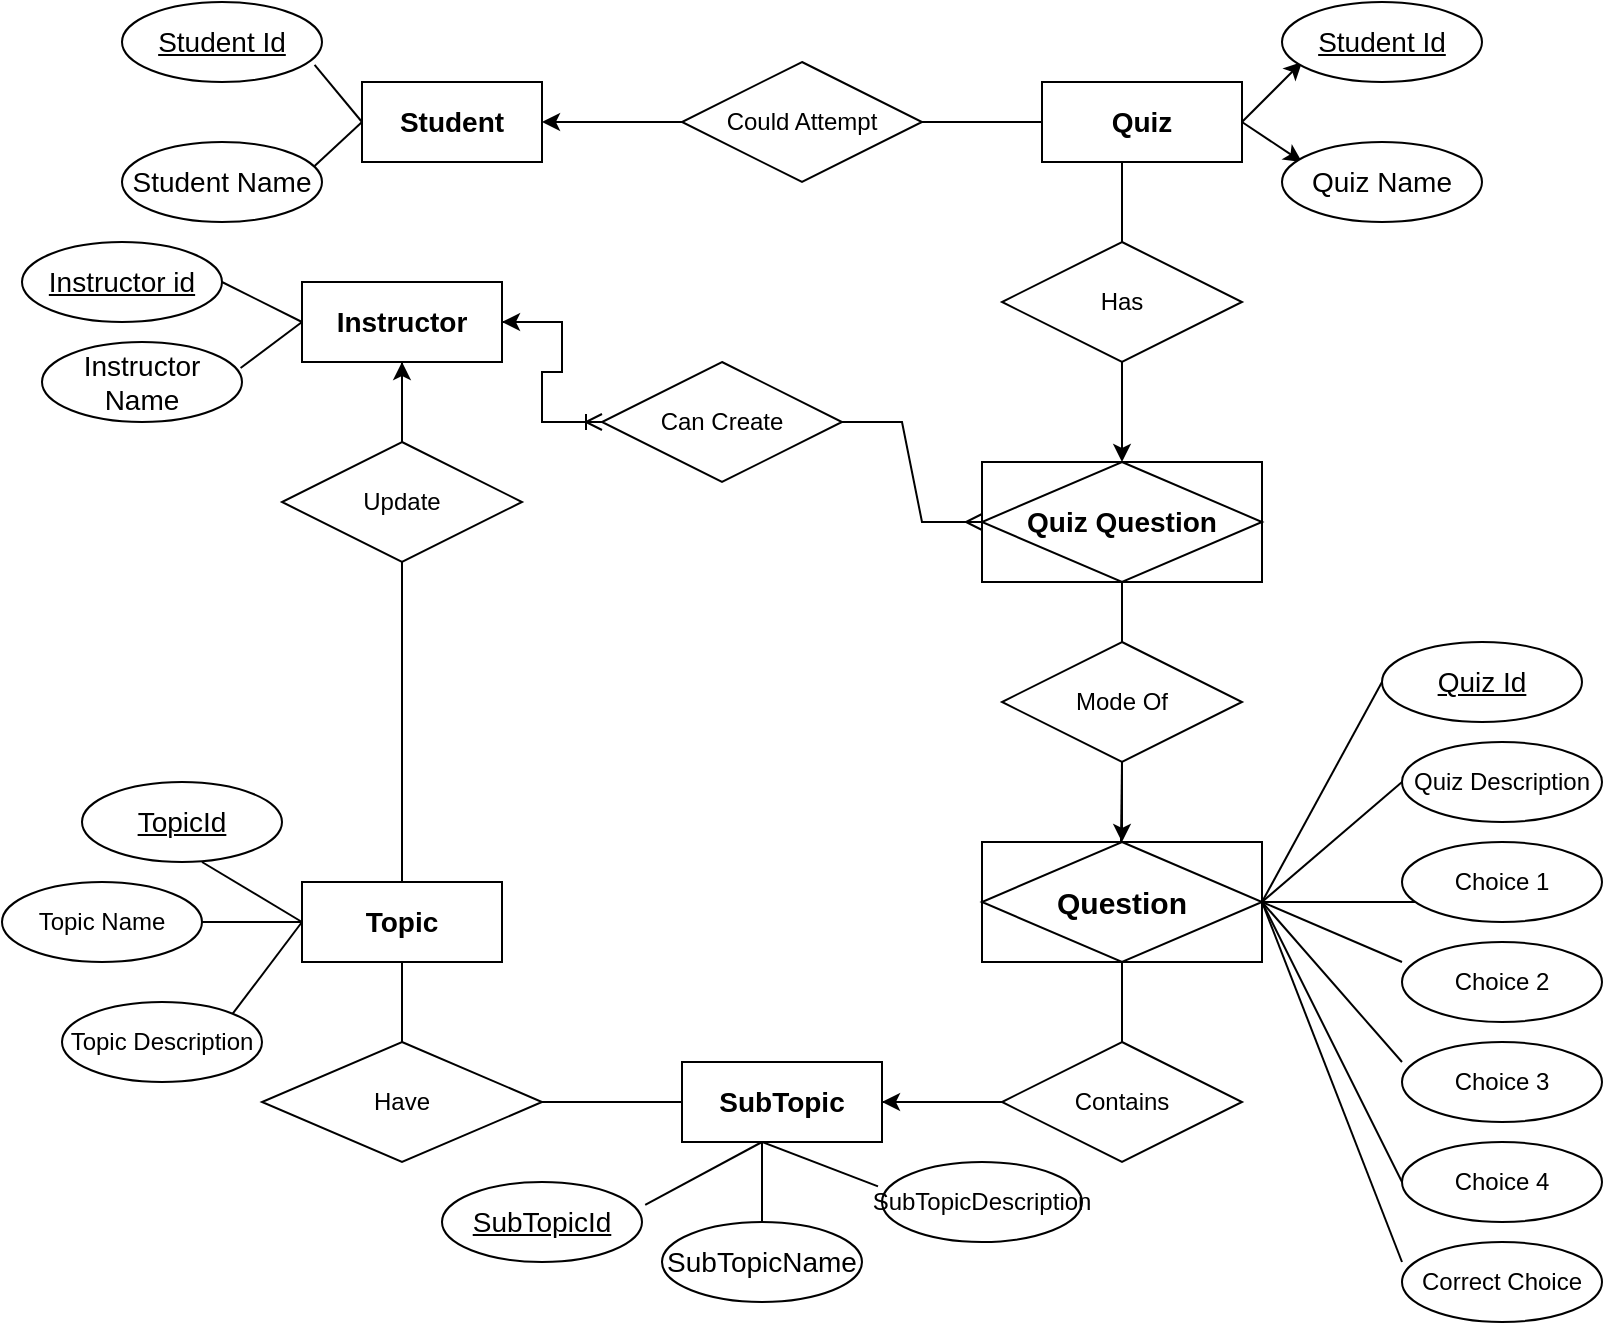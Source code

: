 <mxfile version="24.6.4" type="github" pages="2">
  <diagram name="Page-1" id="KJV1jmnw9cLaM2yUCGLx">
    <mxGraphModel dx="1458" dy="341" grid="1" gridSize="10" guides="1" tooltips="1" connect="1" arrows="1" fold="1" page="1" pageScale="1" pageWidth="850" pageHeight="1100" math="0" shadow="0">
      <root>
        <mxCell id="0" />
        <mxCell id="1" parent="0" />
        <mxCell id="1ZUm-_N8zlNTvrIU5MNC-6" value="Could Attempt" style="shape=rhombus;perimeter=rhombusPerimeter;whiteSpace=wrap;html=1;align=center;" parent="1" vertex="1">
          <mxGeometry x="260" y="80" width="120" height="60" as="geometry" />
        </mxCell>
        <mxCell id="1ZUm-_N8zlNTvrIU5MNC-10" value="" style="endArrow=classic;html=1;rounded=0;" parent="1" edge="1">
          <mxGeometry width="50" height="50" relative="1" as="geometry">
            <mxPoint x="260" y="110" as="sourcePoint" />
            <mxPoint x="190" y="110" as="targetPoint" />
          </mxGeometry>
        </mxCell>
        <mxCell id="1ZUm-_N8zlNTvrIU5MNC-11" value="&lt;b&gt;&lt;font style=&quot;font-size: 14px;&quot;&gt;Student&lt;/font&gt;&lt;/b&gt;" style="whiteSpace=wrap;html=1;align=center;" parent="1" vertex="1">
          <mxGeometry x="100" y="90" width="90" height="40" as="geometry" />
        </mxCell>
        <mxCell id="1ZUm-_N8zlNTvrIU5MNC-12" value="&lt;b&gt;&lt;font style=&quot;font-size: 14px;&quot;&gt;Quiz&lt;/font&gt;&lt;/b&gt;" style="whiteSpace=wrap;html=1;align=center;" parent="1" vertex="1">
          <mxGeometry x="440" y="90" width="100" height="40" as="geometry" />
        </mxCell>
        <mxCell id="1ZUm-_N8zlNTvrIU5MNC-16" value="" style="endArrow=classic;html=1;rounded=0;" parent="1" edge="1">
          <mxGeometry width="50" height="50" relative="1" as="geometry">
            <mxPoint x="540" y="110" as="sourcePoint" />
            <mxPoint x="570" y="80" as="targetPoint" />
          </mxGeometry>
        </mxCell>
        <mxCell id="1ZUm-_N8zlNTvrIU5MNC-17" value="" style="endArrow=classic;html=1;rounded=0;" parent="1" edge="1">
          <mxGeometry width="50" height="50" relative="1" as="geometry">
            <mxPoint x="540" y="110" as="sourcePoint" />
            <mxPoint x="570" y="130" as="targetPoint" />
          </mxGeometry>
        </mxCell>
        <mxCell id="1ZUm-_N8zlNTvrIU5MNC-18" value="&lt;font style=&quot;font-size: 14px;&quot;&gt;Student Id&lt;/font&gt;" style="ellipse;whiteSpace=wrap;html=1;align=center;fontStyle=4;" parent="1" vertex="1">
          <mxGeometry x="560" y="50" width="100" height="40" as="geometry" />
        </mxCell>
        <mxCell id="1ZUm-_N8zlNTvrIU5MNC-19" value="&lt;font style=&quot;font-size: 14px;&quot;&gt;Quiz Name&lt;/font&gt;" style="ellipse;whiteSpace=wrap;html=1;align=center;" parent="1" vertex="1">
          <mxGeometry x="560" y="120" width="100" height="40" as="geometry" />
        </mxCell>
        <mxCell id="1ZUm-_N8zlNTvrIU5MNC-41" value="&lt;font style=&quot;font-size: 14px;&quot;&gt;Student Name&lt;/font&gt;" style="ellipse;whiteSpace=wrap;html=1;align=center;" parent="1" vertex="1">
          <mxGeometry x="-20" y="120" width="100" height="40" as="geometry" />
        </mxCell>
        <mxCell id="1ZUm-_N8zlNTvrIU5MNC-43" value="" style="endArrow=none;html=1;rounded=0;" parent="1" edge="1">
          <mxGeometry relative="1" as="geometry">
            <mxPoint x="480" y="130" as="sourcePoint" />
            <mxPoint x="480" y="170" as="targetPoint" />
          </mxGeometry>
        </mxCell>
        <mxCell id="1ZUm-_N8zlNTvrIU5MNC-54" value="" style="edgeStyle=orthogonalEdgeStyle;rounded=0;orthogonalLoop=1;jettySize=auto;html=1;" parent="1" source="1ZUm-_N8zlNTvrIU5MNC-47" target="1ZUm-_N8zlNTvrIU5MNC-50" edge="1">
          <mxGeometry relative="1" as="geometry" />
        </mxCell>
        <mxCell id="1ZUm-_N8zlNTvrIU5MNC-47" value="Has" style="shape=rhombus;perimeter=rhombusPerimeter;whiteSpace=wrap;html=1;align=center;" parent="1" vertex="1">
          <mxGeometry x="420" y="170" width="120" height="60" as="geometry" />
        </mxCell>
        <mxCell id="1ZUm-_N8zlNTvrIU5MNC-49" value="" style="endArrow=none;html=1;rounded=0;" parent="1" edge="1">
          <mxGeometry relative="1" as="geometry">
            <mxPoint x="480" y="230" as="sourcePoint" />
            <mxPoint x="480" y="270" as="targetPoint" />
          </mxGeometry>
        </mxCell>
        <mxCell id="1ZUm-_N8zlNTvrIU5MNC-50" value="&lt;font style=&quot;font-size: 14px;&quot;&gt;&lt;b&gt;Quiz Question&lt;/b&gt;&lt;/font&gt;" style="shape=associativeEntity;whiteSpace=wrap;html=1;align=center;" parent="1" vertex="1">
          <mxGeometry x="410" y="280" width="140" height="60" as="geometry" />
        </mxCell>
        <mxCell id="1ZUm-_N8zlNTvrIU5MNC-52" value="" style="endArrow=none;html=1;rounded=0;" parent="1" edge="1">
          <mxGeometry relative="1" as="geometry">
            <mxPoint x="480" y="340" as="sourcePoint" />
            <mxPoint x="480" y="370" as="targetPoint" />
          </mxGeometry>
        </mxCell>
        <mxCell id="1ZUm-_N8zlNTvrIU5MNC-57" value="Mode Of" style="shape=rhombus;perimeter=rhombusPerimeter;whiteSpace=wrap;html=1;align=center;" parent="1" vertex="1">
          <mxGeometry x="420" y="370" width="120" height="60" as="geometry" />
        </mxCell>
        <mxCell id="1ZUm-_N8zlNTvrIU5MNC-58" value="" style="endArrow=none;html=1;rounded=0;exitX=0.5;exitY=1;exitDx=0;exitDy=0;" parent="1" source="1ZUm-_N8zlNTvrIU5MNC-57" edge="1">
          <mxGeometry relative="1" as="geometry">
            <mxPoint x="479.5" y="440" as="sourcePoint" />
            <mxPoint x="479.5" y="470" as="targetPoint" />
          </mxGeometry>
        </mxCell>
        <mxCell id="1ZUm-_N8zlNTvrIU5MNC-59" value="&lt;font style=&quot;font-size: 15px;&quot;&gt;&lt;b&gt;Question&lt;/b&gt;&lt;/font&gt;" style="shape=associativeEntity;whiteSpace=wrap;html=1;align=center;" parent="1" vertex="1">
          <mxGeometry x="410" y="470" width="140" height="60" as="geometry" />
        </mxCell>
        <mxCell id="1ZUm-_N8zlNTvrIU5MNC-61" value="" style="edgeStyle=entityRelationEdgeStyle;fontSize=12;html=1;endArrow=ERmany;rounded=0;" parent="1" edge="1">
          <mxGeometry width="100" height="100" relative="1" as="geometry">
            <mxPoint x="340" y="260" as="sourcePoint" />
            <mxPoint x="410" y="310" as="targetPoint" />
            <Array as="points">
              <mxPoint x="260" y="230" />
            </Array>
          </mxGeometry>
        </mxCell>
        <mxCell id="1ZUm-_N8zlNTvrIU5MNC-63" value="Can Create" style="shape=rhombus;perimeter=rhombusPerimeter;whiteSpace=wrap;html=1;align=center;" parent="1" vertex="1">
          <mxGeometry x="220" y="230" width="120" height="60" as="geometry" />
        </mxCell>
        <mxCell id="1ZUm-_N8zlNTvrIU5MNC-64" value="" style="edgeStyle=entityRelationEdgeStyle;fontSize=12;html=1;endArrow=ERoneToMany;rounded=0;" parent="1" edge="1">
          <mxGeometry width="100" height="100" relative="1" as="geometry">
            <mxPoint x="170" y="210" as="sourcePoint" />
            <mxPoint x="220" y="260" as="targetPoint" />
          </mxGeometry>
        </mxCell>
        <mxCell id="1ZUm-_N8zlNTvrIU5MNC-65" value="&lt;b&gt;&lt;font style=&quot;font-size: 14px;&quot;&gt;Instructor&lt;/font&gt;&lt;/b&gt;" style="whiteSpace=wrap;html=1;align=center;" parent="1" vertex="1">
          <mxGeometry x="70" y="190" width="100" height="40" as="geometry" />
        </mxCell>
        <mxCell id="1ZUm-_N8zlNTvrIU5MNC-71" value="&lt;font style=&quot;font-size: 14px;&quot;&gt;Instructor Name&lt;/font&gt;" style="ellipse;whiteSpace=wrap;html=1;align=center;" parent="1" vertex="1">
          <mxGeometry x="-60" y="220" width="100" height="40" as="geometry" />
        </mxCell>
        <mxCell id="1ZUm-_N8zlNTvrIU5MNC-72" value="" style="endArrow=none;html=1;rounded=0;" parent="1" edge="1">
          <mxGeometry relative="1" as="geometry">
            <mxPoint x="120" y="230" as="sourcePoint" />
            <mxPoint x="120" y="270" as="targetPoint" />
          </mxGeometry>
        </mxCell>
        <mxCell id="1ZUm-_N8zlNTvrIU5MNC-73" value="Update" style="shape=rhombus;perimeter=rhombusPerimeter;whiteSpace=wrap;html=1;align=center;" parent="1" vertex="1">
          <mxGeometry x="60" y="270" width="120" height="60" as="geometry" />
        </mxCell>
        <mxCell id="1ZUm-_N8zlNTvrIU5MNC-74" value="" style="endArrow=none;html=1;rounded=0;" parent="1" edge="1">
          <mxGeometry relative="1" as="geometry">
            <mxPoint x="480" y="530" as="sourcePoint" />
            <mxPoint x="480" y="570" as="targetPoint" />
          </mxGeometry>
        </mxCell>
        <mxCell id="1ZUm-_N8zlNTvrIU5MNC-77" value="Contains" style="shape=rhombus;perimeter=rhombusPerimeter;whiteSpace=wrap;html=1;align=center;" parent="1" vertex="1">
          <mxGeometry x="420" y="570" width="120" height="60" as="geometry" />
        </mxCell>
        <mxCell id="1ZUm-_N8zlNTvrIU5MNC-78" style="edgeStyle=orthogonalEdgeStyle;rounded=0;orthogonalLoop=1;jettySize=auto;html=1;exitX=0.5;exitY=1;exitDx=0;exitDy=0;" parent="1" source="1ZUm-_N8zlNTvrIU5MNC-77" target="1ZUm-_N8zlNTvrIU5MNC-77" edge="1">
          <mxGeometry relative="1" as="geometry" />
        </mxCell>
        <mxCell id="1ZUm-_N8zlNTvrIU5MNC-80" value="" style="endArrow=none;html=1;rounded=0;" parent="1" edge="1">
          <mxGeometry relative="1" as="geometry">
            <mxPoint x="360" y="600" as="sourcePoint" />
            <mxPoint x="420" y="600" as="targetPoint" />
          </mxGeometry>
        </mxCell>
        <mxCell id="1ZUm-_N8zlNTvrIU5MNC-81" value="&lt;b&gt;&lt;font style=&quot;font-size: 14px;&quot;&gt;SubTopic&lt;/font&gt;&lt;/b&gt;" style="whiteSpace=wrap;html=1;align=center;" parent="1" vertex="1">
          <mxGeometry x="260" y="580" width="100" height="40" as="geometry" />
        </mxCell>
        <mxCell id="1ZUm-_N8zlNTvrIU5MNC-82" value="" style="endArrow=none;html=1;rounded=0;" parent="1" edge="1">
          <mxGeometry relative="1" as="geometry">
            <mxPoint x="300" y="620" as="sourcePoint" />
            <mxPoint x="300" y="660" as="targetPoint" />
          </mxGeometry>
        </mxCell>
        <mxCell id="1ZUm-_N8zlNTvrIU5MNC-83" value="" style="endArrow=none;html=1;rounded=0;entryX=0;entryY=0.5;entryDx=0;entryDy=0;" parent="1" target="1ZUm-_N8zlNTvrIU5MNC-90" edge="1">
          <mxGeometry relative="1" as="geometry">
            <mxPoint x="550" y="500" as="sourcePoint" />
            <mxPoint x="600" y="400" as="targetPoint" />
          </mxGeometry>
        </mxCell>
        <mxCell id="1ZUm-_N8zlNTvrIU5MNC-84" value="" style="endArrow=none;html=1;rounded=0;entryX=0;entryY=0.5;entryDx=0;entryDy=0;" parent="1" target="1ZUm-_N8zlNTvrIU5MNC-91" edge="1">
          <mxGeometry relative="1" as="geometry">
            <mxPoint x="550" y="500" as="sourcePoint" />
            <mxPoint x="600" y="440" as="targetPoint" />
          </mxGeometry>
        </mxCell>
        <mxCell id="1ZUm-_N8zlNTvrIU5MNC-85" value="" style="endArrow=none;html=1;rounded=0;" parent="1" edge="1">
          <mxGeometry relative="1" as="geometry">
            <mxPoint x="550" y="500" as="sourcePoint" />
            <mxPoint x="620" y="530" as="targetPoint" />
          </mxGeometry>
        </mxCell>
        <mxCell id="1ZUm-_N8zlNTvrIU5MNC-86" value="" style="endArrow=none;html=1;rounded=0;entryX=0;entryY=0.5;entryDx=0;entryDy=0;" parent="1" target="1ZUm-_N8zlNTvrIU5MNC-95" edge="1">
          <mxGeometry relative="1" as="geometry">
            <mxPoint x="550" y="500" as="sourcePoint" />
            <mxPoint x="600" y="550" as="targetPoint" />
          </mxGeometry>
        </mxCell>
        <mxCell id="1ZUm-_N8zlNTvrIU5MNC-87" value="" style="endArrow=none;html=1;rounded=0;entryX=0;entryY=0.25;entryDx=0;entryDy=0;entryPerimeter=0;" parent="1" target="1ZUm-_N8zlNTvrIU5MNC-94" edge="1">
          <mxGeometry relative="1" as="geometry">
            <mxPoint x="550" y="500" as="sourcePoint" />
            <mxPoint x="600" y="520" as="targetPoint" />
          </mxGeometry>
        </mxCell>
        <mxCell id="1ZUm-_N8zlNTvrIU5MNC-88" value="" style="endArrow=none;html=1;rounded=0;entryX=0;entryY=0.25;entryDx=0;entryDy=0;entryPerimeter=0;" parent="1" target="1ZUm-_N8zlNTvrIU5MNC-96" edge="1">
          <mxGeometry relative="1" as="geometry">
            <mxPoint x="550" y="500" as="sourcePoint" />
            <mxPoint x="610" y="670" as="targetPoint" />
          </mxGeometry>
        </mxCell>
        <mxCell id="1ZUm-_N8zlNTvrIU5MNC-89" value="" style="endArrow=none;html=1;rounded=0;entryX=0.1;entryY=0.75;entryDx=0;entryDy=0;entryPerimeter=0;" parent="1" target="1ZUm-_N8zlNTvrIU5MNC-92" edge="1">
          <mxGeometry relative="1" as="geometry">
            <mxPoint x="550" y="500" as="sourcePoint" />
            <mxPoint x="620" y="500" as="targetPoint" />
          </mxGeometry>
        </mxCell>
        <mxCell id="1ZUm-_N8zlNTvrIU5MNC-90" value="&lt;u&gt;&lt;font style=&quot;font-size: 14px;&quot;&gt;Quiz Id&lt;/font&gt;&lt;/u&gt;" style="ellipse;whiteSpace=wrap;html=1;align=center;" parent="1" vertex="1">
          <mxGeometry x="610" y="370" width="100" height="40" as="geometry" />
        </mxCell>
        <mxCell id="1ZUm-_N8zlNTvrIU5MNC-91" value="Quiz Description" style="ellipse;whiteSpace=wrap;html=1;align=center;" parent="1" vertex="1">
          <mxGeometry x="620" y="420" width="100" height="40" as="geometry" />
        </mxCell>
        <mxCell id="1ZUm-_N8zlNTvrIU5MNC-92" value="Choice 1" style="ellipse;whiteSpace=wrap;html=1;align=center;" parent="1" vertex="1">
          <mxGeometry x="620" y="470" width="100" height="40" as="geometry" />
        </mxCell>
        <mxCell id="1ZUm-_N8zlNTvrIU5MNC-93" value="Choice 2" style="ellipse;whiteSpace=wrap;html=1;align=center;" parent="1" vertex="1">
          <mxGeometry x="620" y="520" width="100" height="40" as="geometry" />
        </mxCell>
        <mxCell id="1ZUm-_N8zlNTvrIU5MNC-94" value="Choice 3" style="ellipse;whiteSpace=wrap;html=1;align=center;" parent="1" vertex="1">
          <mxGeometry x="620" y="570" width="100" height="40" as="geometry" />
        </mxCell>
        <mxCell id="1ZUm-_N8zlNTvrIU5MNC-95" value="Choice 4" style="ellipse;whiteSpace=wrap;html=1;align=center;" parent="1" vertex="1">
          <mxGeometry x="620" y="620" width="100" height="40" as="geometry" />
        </mxCell>
        <mxCell id="1ZUm-_N8zlNTvrIU5MNC-96" value="Correct Choice" style="ellipse;whiteSpace=wrap;html=1;align=center;" parent="1" vertex="1">
          <mxGeometry x="620" y="670" width="100" height="40" as="geometry" />
        </mxCell>
        <mxCell id="1ZUm-_N8zlNTvrIU5MNC-98" value="&lt;font style=&quot;font-size: 14px;&quot;&gt;SubTopicName&lt;/font&gt;" style="ellipse;whiteSpace=wrap;html=1;align=center;" parent="1" vertex="1">
          <mxGeometry x="250" y="660" width="100" height="40" as="geometry" />
        </mxCell>
        <mxCell id="1ZUm-_N8zlNTvrIU5MNC-99" value="&lt;font style=&quot;font-size: 14px;&quot;&gt;&lt;u&gt;SubTopicId&lt;/u&gt;&lt;/font&gt;" style="ellipse;whiteSpace=wrap;html=1;align=center;" parent="1" vertex="1">
          <mxGeometry x="140" y="640" width="100" height="40" as="geometry" />
        </mxCell>
        <mxCell id="1ZUm-_N8zlNTvrIU5MNC-100" value="SubTopicDescription" style="ellipse;whiteSpace=wrap;html=1;align=center;" parent="1" vertex="1">
          <mxGeometry x="360" y="630" width="100" height="40" as="geometry" />
        </mxCell>
        <mxCell id="1ZUm-_N8zlNTvrIU5MNC-101" value="" style="endArrow=none;html=1;rounded=0;exitX=1.016;exitY=0.285;exitDx=0;exitDy=0;exitPerimeter=0;" parent="1" source="1ZUm-_N8zlNTvrIU5MNC-99" edge="1">
          <mxGeometry relative="1" as="geometry">
            <mxPoint x="140" y="620" as="sourcePoint" />
            <mxPoint x="300" y="620" as="targetPoint" />
          </mxGeometry>
        </mxCell>
        <mxCell id="1ZUm-_N8zlNTvrIU5MNC-102" value="" style="endArrow=none;html=1;rounded=0;entryX=-0.02;entryY=0.305;entryDx=0;entryDy=0;entryPerimeter=0;" parent="1" target="1ZUm-_N8zlNTvrIU5MNC-100" edge="1">
          <mxGeometry relative="1" as="geometry">
            <mxPoint x="300" y="620" as="sourcePoint" />
            <mxPoint x="460" y="620" as="targetPoint" />
          </mxGeometry>
        </mxCell>
        <mxCell id="1ZUm-_N8zlNTvrIU5MNC-104" value="" style="endArrow=none;html=1;rounded=0;" parent="1" edge="1">
          <mxGeometry relative="1" as="geometry">
            <mxPoint x="190" y="600" as="sourcePoint" />
            <mxPoint x="260" y="600" as="targetPoint" />
          </mxGeometry>
        </mxCell>
        <mxCell id="1ZUm-_N8zlNTvrIU5MNC-106" value="Have" style="shape=rhombus;perimeter=rhombusPerimeter;whiteSpace=wrap;html=1;align=center;" parent="1" vertex="1">
          <mxGeometry x="50" y="570" width="140" height="60" as="geometry" />
        </mxCell>
        <mxCell id="1ZUm-_N8zlNTvrIU5MNC-108" value="" style="endArrow=none;html=1;rounded=0;" parent="1" edge="1">
          <mxGeometry relative="1" as="geometry">
            <mxPoint x="120" y="570" as="sourcePoint" />
            <mxPoint x="120" y="530" as="targetPoint" />
          </mxGeometry>
        </mxCell>
        <mxCell id="1ZUm-_N8zlNTvrIU5MNC-109" value="&lt;b&gt;&lt;font style=&quot;font-size: 14px;&quot;&gt;Topic&lt;/font&gt;&lt;/b&gt;" style="whiteSpace=wrap;html=1;align=center;" parent="1" vertex="1">
          <mxGeometry x="70" y="490" width="100" height="40" as="geometry" />
        </mxCell>
        <mxCell id="1ZUm-_N8zlNTvrIU5MNC-111" value="" style="endArrow=none;html=1;rounded=0;" parent="1" target="1ZUm-_N8zlNTvrIU5MNC-73" edge="1">
          <mxGeometry relative="1" as="geometry">
            <mxPoint x="120" y="490" as="sourcePoint" />
            <mxPoint x="120" y="340" as="targetPoint" />
          </mxGeometry>
        </mxCell>
        <mxCell id="1ZUm-_N8zlNTvrIU5MNC-115" value="" style="endArrow=none;html=1;rounded=0;" parent="1" edge="1">
          <mxGeometry relative="1" as="geometry">
            <mxPoint x="20" y="480" as="sourcePoint" />
            <mxPoint x="70" y="510" as="targetPoint" />
          </mxGeometry>
        </mxCell>
        <mxCell id="1ZUm-_N8zlNTvrIU5MNC-117" value="" style="endArrow=none;html=1;rounded=0;" parent="1" edge="1">
          <mxGeometry relative="1" as="geometry">
            <mxPoint x="20" y="510" as="sourcePoint" />
            <mxPoint x="70" y="510" as="targetPoint" />
          </mxGeometry>
        </mxCell>
        <mxCell id="1ZUm-_N8zlNTvrIU5MNC-118" value="Topic Name" style="ellipse;whiteSpace=wrap;html=1;align=center;" parent="1" vertex="1">
          <mxGeometry x="-80" y="490" width="100" height="40" as="geometry" />
        </mxCell>
        <mxCell id="1ZUm-_N8zlNTvrIU5MNC-119" value="Topic Description" style="ellipse;whiteSpace=wrap;html=1;align=center;" parent="1" vertex="1">
          <mxGeometry x="-50" y="550" width="100" height="40" as="geometry" />
        </mxCell>
        <mxCell id="1ZUm-_N8zlNTvrIU5MNC-120" value="" style="endArrow=none;html=1;rounded=0;exitX=1;exitY=0;exitDx=0;exitDy=0;" parent="1" source="1ZUm-_N8zlNTvrIU5MNC-119" edge="1">
          <mxGeometry relative="1" as="geometry">
            <mxPoint x="44" y="553" as="sourcePoint" />
            <mxPoint x="70" y="510" as="targetPoint" />
          </mxGeometry>
        </mxCell>
        <mxCell id="1ZUm-_N8zlNTvrIU5MNC-121" value="" style="endArrow=classic;html=1;rounded=0;" parent="1" edge="1">
          <mxGeometry width="50" height="50" relative="1" as="geometry">
            <mxPoint x="420" y="600" as="sourcePoint" />
            <mxPoint x="360" y="600" as="targetPoint" />
          </mxGeometry>
        </mxCell>
        <mxCell id="1ZUm-_N8zlNTvrIU5MNC-122" value="" style="endArrow=classic;html=1;rounded=0;entryX=0.5;entryY=1;entryDx=0;entryDy=0;" parent="1" target="1ZUm-_N8zlNTvrIU5MNC-65" edge="1">
          <mxGeometry width="50" height="50" relative="1" as="geometry">
            <mxPoint x="120" y="270" as="sourcePoint" />
            <mxPoint x="170" y="220" as="targetPoint" />
          </mxGeometry>
        </mxCell>
        <mxCell id="1ZUm-_N8zlNTvrIU5MNC-125" value="" style="endArrow=classic;html=1;rounded=0;entryX=0.5;entryY=0;entryDx=0;entryDy=0;" parent="1" target="1ZUm-_N8zlNTvrIU5MNC-59" edge="1">
          <mxGeometry width="50" height="50" relative="1" as="geometry">
            <mxPoint x="480" y="430" as="sourcePoint" />
            <mxPoint x="530" y="380" as="targetPoint" />
          </mxGeometry>
        </mxCell>
        <mxCell id="1ZUm-_N8zlNTvrIU5MNC-126" value="" style="endArrow=none;html=1;rounded=0;entryX=0.963;entryY=0.786;entryDx=0;entryDy=0;entryPerimeter=0;" parent="1" edge="1">
          <mxGeometry width="50" height="50" relative="1" as="geometry">
            <mxPoint x="100" y="110" as="sourcePoint" />
            <mxPoint x="76.3" y="81.44" as="targetPoint" />
          </mxGeometry>
        </mxCell>
        <mxCell id="1ZUm-_N8zlNTvrIU5MNC-127" value="" style="endArrow=none;html=1;rounded=0;exitX=0.963;exitY=0.299;exitDx=0;exitDy=0;exitPerimeter=0;" parent="1" source="1ZUm-_N8zlNTvrIU5MNC-41" edge="1">
          <mxGeometry width="50" height="50" relative="1" as="geometry">
            <mxPoint x="50" y="160" as="sourcePoint" />
            <mxPoint x="100" y="110" as="targetPoint" />
          </mxGeometry>
        </mxCell>
        <mxCell id="1ZUm-_N8zlNTvrIU5MNC-132" value="" style="endArrow=none;html=1;rounded=0;entryX=0;entryY=0.5;entryDx=0;entryDy=0;" parent="1" target="1ZUm-_N8zlNTvrIU5MNC-12" edge="1">
          <mxGeometry width="50" height="50" relative="1" as="geometry">
            <mxPoint x="380" y="110" as="sourcePoint" />
            <mxPoint x="430" y="60" as="targetPoint" />
          </mxGeometry>
        </mxCell>
        <mxCell id="1ZUm-_N8zlNTvrIU5MNC-133" value="" style="endArrow=none;html=1;rounded=0;entryX=1;entryY=0.5;entryDx=0;entryDy=0;" parent="1" edge="1">
          <mxGeometry width="50" height="50" relative="1" as="geometry">
            <mxPoint x="70" y="210" as="sourcePoint" />
            <mxPoint x="30" y="190" as="targetPoint" />
          </mxGeometry>
        </mxCell>
        <mxCell id="1ZUm-_N8zlNTvrIU5MNC-134" value="" style="endArrow=none;html=1;rounded=0;exitX=0.993;exitY=0.325;exitDx=0;exitDy=0;exitPerimeter=0;" parent="1" source="1ZUm-_N8zlNTvrIU5MNC-71" edge="1">
          <mxGeometry width="50" height="50" relative="1" as="geometry">
            <mxPoint x="20" y="260" as="sourcePoint" />
            <mxPoint x="70" y="210" as="targetPoint" />
          </mxGeometry>
        </mxCell>
        <mxCell id="1ZUm-_N8zlNTvrIU5MNC-135" value="" style="endArrow=classic;html=1;rounded=0;entryX=1;entryY=0.5;entryDx=0;entryDy=0;" parent="1" target="1ZUm-_N8zlNTvrIU5MNC-65" edge="1">
          <mxGeometry width="50" height="50" relative="1" as="geometry">
            <mxPoint x="200" y="210" as="sourcePoint" />
            <mxPoint x="250" y="160" as="targetPoint" />
          </mxGeometry>
        </mxCell>
        <mxCell id="3cwkfuSYCnQlTeTnHKUw-1" value="&lt;font style=&quot;font-size: 14px;&quot;&gt;Student Id&lt;/font&gt;" style="ellipse;whiteSpace=wrap;html=1;align=center;fontStyle=4;" vertex="1" parent="1">
          <mxGeometry x="-20" y="50" width="100" height="40" as="geometry" />
        </mxCell>
        <mxCell id="3cwkfuSYCnQlTeTnHKUw-4" value="&lt;font style=&quot;font-size: 14px;&quot;&gt;Instructor id&lt;/font&gt;" style="ellipse;whiteSpace=wrap;html=1;align=center;fontStyle=4;" vertex="1" parent="1">
          <mxGeometry x="-70" y="170" width="100" height="40" as="geometry" />
        </mxCell>
        <mxCell id="3cwkfuSYCnQlTeTnHKUw-5" value="&lt;font style=&quot;font-size: 14px;&quot;&gt;TopicId&lt;/font&gt;" style="ellipse;whiteSpace=wrap;html=1;align=center;fontStyle=4;" vertex="1" parent="1">
          <mxGeometry x="-40" y="440" width="100" height="40" as="geometry" />
        </mxCell>
      </root>
    </mxGraphModel>
  </diagram>
  <diagram id="eMaHZiU22TsAfgKTOKcy" name="Page-2">
    <mxGraphModel dx="1450" dy="1441" grid="1" gridSize="10" guides="1" tooltips="1" connect="1" arrows="1" fold="1" page="1" pageScale="1" pageWidth="850" pageHeight="1100" math="0" shadow="0">
      <root>
        <mxCell id="0" />
        <mxCell id="1" parent="0" />
        <mxCell id="cZks1kMdBRJb8McBVYop-1" value="User" style="rounded=0;whiteSpace=wrap;html=1;" parent="1" vertex="1">
          <mxGeometry x="90" y="100" width="100" height="40" as="geometry" />
        </mxCell>
        <mxCell id="cZks1kMdBRJb8McBVYop-2" value="" style="endArrow=none;html=1;rounded=0;" parent="1" edge="1">
          <mxGeometry width="50" height="50" relative="1" as="geometry">
            <mxPoint x="190" y="120" as="sourcePoint" />
            <mxPoint x="260" y="120" as="targetPoint" />
          </mxGeometry>
        </mxCell>
        <mxCell id="cZks1kMdBRJb8McBVYop-3" value="Has" style="rhombus;whiteSpace=wrap;html=1;" parent="1" vertex="1">
          <mxGeometry x="260" y="80" width="80" height="80" as="geometry" />
        </mxCell>
        <mxCell id="cZks1kMdBRJb8McBVYop-4" value="" style="endArrow=none;html=1;rounded=0;" parent="1" edge="1">
          <mxGeometry width="50" height="50" relative="1" as="geometry">
            <mxPoint x="340" y="120" as="sourcePoint" />
            <mxPoint x="420" y="120" as="targetPoint" />
          </mxGeometry>
        </mxCell>
        <mxCell id="cZks1kMdBRJb8McBVYop-5" value="Role" style="rounded=0;whiteSpace=wrap;html=1;" parent="1" vertex="1">
          <mxGeometry x="420" y="100" width="100" height="40" as="geometry" />
        </mxCell>
        <mxCell id="cZks1kMdBRJb8McBVYop-6" value="" style="endArrow=none;html=1;rounded=0;" parent="1" edge="1">
          <mxGeometry width="50" height="50" relative="1" as="geometry">
            <mxPoint x="300" y="80" as="sourcePoint" />
            <mxPoint x="300" y="40" as="targetPoint" />
          </mxGeometry>
        </mxCell>
        <mxCell id="cZks1kMdBRJb8McBVYop-7" value="Login" style="rounded=0;whiteSpace=wrap;html=1;" parent="1" vertex="1">
          <mxGeometry x="250" y="10" width="110" height="30" as="geometry" />
        </mxCell>
        <mxCell id="cZks1kMdBRJb8McBVYop-10" value="" style="endArrow=none;html=1;rounded=0;" parent="1" edge="1">
          <mxGeometry width="50" height="50" relative="1" as="geometry">
            <mxPoint x="350" y="10" as="sourcePoint" />
            <mxPoint x="370" y="-20" as="targetPoint" />
          </mxGeometry>
        </mxCell>
        <mxCell id="cZks1kMdBRJb8McBVYop-11" value="" style="endArrow=none;html=1;rounded=0;" parent="1" edge="1">
          <mxGeometry width="50" height="50" relative="1" as="geometry">
            <mxPoint x="260" y="10" as="sourcePoint" />
            <mxPoint x="250" y="-30" as="targetPoint" />
          </mxGeometry>
        </mxCell>
        <mxCell id="cZks1kMdBRJb8McBVYop-12" value="" style="endArrow=none;html=1;rounded=0;entryX=0;entryY=1;entryDx=0;entryDy=0;" parent="1" target="cZks1kMdBRJb8McBVYop-19" edge="1">
          <mxGeometry width="50" height="50" relative="1" as="geometry">
            <mxPoint x="320" y="10" as="sourcePoint" />
            <mxPoint x="340" y="-40" as="targetPoint" />
          </mxGeometry>
        </mxCell>
        <mxCell id="cZks1kMdBRJb8McBVYop-16" value="" style="endArrow=none;html=1;rounded=0;entryX=0.5;entryY=1;entryDx=0;entryDy=0;" parent="1" target="cZks1kMdBRJb8McBVYop-18" edge="1">
          <mxGeometry width="50" height="50" relative="1" as="geometry">
            <mxPoint x="290" y="10" as="sourcePoint" />
            <mxPoint x="280" y="-40" as="targetPoint" />
          </mxGeometry>
        </mxCell>
        <mxCell id="cZks1kMdBRJb8McBVYop-17" value="Attribute" style="ellipse;whiteSpace=wrap;html=1;align=center;fontStyle=4;" parent="1" vertex="1">
          <mxGeometry x="160" y="-60" width="100" height="40" as="geometry" />
        </mxCell>
        <mxCell id="cZks1kMdBRJb8McBVYop-18" value="Attribute" style="ellipse;whiteSpace=wrap;html=1;align=center;" parent="1" vertex="1">
          <mxGeometry x="230" y="-100" width="100" height="40" as="geometry" />
        </mxCell>
        <mxCell id="cZks1kMdBRJb8McBVYop-19" value="Attribute" style="ellipse;whiteSpace=wrap;html=1;align=center;" parent="1" vertex="1">
          <mxGeometry x="325" y="-80" width="100" height="40" as="geometry" />
        </mxCell>
        <mxCell id="cZks1kMdBRJb8McBVYop-20" value="Attribute" style="ellipse;whiteSpace=wrap;html=1;align=center;" parent="1" vertex="1">
          <mxGeometry x="370" y="-40" width="100" height="40" as="geometry" />
        </mxCell>
        <mxCell id="cZks1kMdBRJb8McBVYop-22" value="" style="endArrow=none;html=1;rounded=0;" parent="1" edge="1">
          <mxGeometry relative="1" as="geometry">
            <mxPoint x="160" y="100" as="sourcePoint" />
            <mxPoint x="180" y="50" as="targetPoint" />
          </mxGeometry>
        </mxCell>
        <mxCell id="cZks1kMdBRJb8McBVYop-23" value="" style="endArrow=none;html=1;rounded=0;" parent="1" edge="1">
          <mxGeometry relative="1" as="geometry">
            <mxPoint x="100" y="50" as="sourcePoint" />
            <mxPoint x="150" y="100" as="targetPoint" />
          </mxGeometry>
        </mxCell>
        <mxCell id="cZks1kMdBRJb8McBVYop-26" value="Attribute" style="ellipse;whiteSpace=wrap;html=1;align=center;fontStyle=4;" parent="1" vertex="1">
          <mxGeometry x="120" y="10" width="100" height="40" as="geometry" />
        </mxCell>
        <mxCell id="cZks1kMdBRJb8McBVYop-33" value="" style="endArrow=none;html=1;rounded=0;" parent="1" edge="1">
          <mxGeometry relative="1" as="geometry">
            <mxPoint x="520" y="120" as="sourcePoint" />
            <mxPoint x="600" y="120" as="targetPoint" />
          </mxGeometry>
        </mxCell>
        <mxCell id="cZks1kMdBRJb8McBVYop-35" value="" style="endArrow=none;html=1;rounded=0;" parent="1" edge="1">
          <mxGeometry relative="1" as="geometry">
            <mxPoint x="470" y="100" as="sourcePoint" />
            <mxPoint x="550" y="70" as="targetPoint" />
          </mxGeometry>
        </mxCell>
        <mxCell id="cZks1kMdBRJb8McBVYop-36" value="" style="endArrow=none;html=1;rounded=0;" parent="1" edge="1">
          <mxGeometry relative="1" as="geometry">
            <mxPoint x="480" y="140" as="sourcePoint" />
            <mxPoint x="530" y="170" as="targetPoint" />
          </mxGeometry>
        </mxCell>
        <mxCell id="cZks1kMdBRJb8McBVYop-37" value="Attribute" style="ellipse;whiteSpace=wrap;html=1;align=center;fontStyle=4;" parent="1" vertex="1">
          <mxGeometry x="540" y="40" width="100" height="40" as="geometry" />
        </mxCell>
        <mxCell id="cZks1kMdBRJb8McBVYop-38" value="Attribute" style="ellipse;whiteSpace=wrap;html=1;align=center;" parent="1" vertex="1">
          <mxGeometry x="600" y="100" width="100" height="40" as="geometry" />
        </mxCell>
        <mxCell id="cZks1kMdBRJb8McBVYop-39" value="Attribute" style="ellipse;whiteSpace=wrap;html=1;align=center;" parent="1" vertex="1">
          <mxGeometry x="530" y="150" width="100" height="40" as="geometry" />
        </mxCell>
        <mxCell id="cZks1kMdBRJb8McBVYop-51" value="Attribute" style="ellipse;whiteSpace=wrap;html=1;align=center;" parent="1" vertex="1">
          <mxGeometry x="10" y="20" width="100" height="40" as="geometry" />
        </mxCell>
        <mxCell id="cZks1kMdBRJb8McBVYop-52" value="" style="line;strokeWidth=1;rotatable=0;dashed=0;labelPosition=right;align=left;verticalAlign=middle;spacingTop=0;spacingLeft=6;points=[];portConstraint=eastwest;" parent="1" vertex="1">
          <mxGeometry x="30" y="115" width="60" height="10" as="geometry" />
        </mxCell>
        <mxCell id="cZks1kMdBRJb8McBVYop-53" value="Attribute" style="ellipse;whiteSpace=wrap;html=1;align=center;" parent="1" vertex="1">
          <mxGeometry x="-70" y="100" width="100" height="40" as="geometry" />
        </mxCell>
        <mxCell id="cZks1kMdBRJb8McBVYop-56" value="" style="endArrow=none;html=1;rounded=0;" parent="1" edge="1">
          <mxGeometry width="50" height="50" relative="1" as="geometry">
            <mxPoint x="90" y="100" as="sourcePoint" />
            <mxPoint x="20" y="80" as="targetPoint" />
          </mxGeometry>
        </mxCell>
        <mxCell id="cZks1kMdBRJb8McBVYop-57" value="Attribute" style="ellipse;whiteSpace=wrap;html=1;align=center;" parent="1" vertex="1">
          <mxGeometry x="-70" y="50" width="100" height="40" as="geometry" />
        </mxCell>
        <mxCell id="cZks1kMdBRJb8McBVYop-58" value="" style="endArrow=none;html=1;rounded=0;" parent="1" edge="1">
          <mxGeometry width="50" height="50" relative="1" as="geometry">
            <mxPoint x="50" y="180" as="sourcePoint" />
            <mxPoint x="90" y="140" as="targetPoint" />
          </mxGeometry>
        </mxCell>
        <mxCell id="cZks1kMdBRJb8McBVYop-59" value="Attribute" style="ellipse;whiteSpace=wrap;html=1;align=center;" parent="1" vertex="1">
          <mxGeometry x="-50" y="160" width="100" height="40" as="geometry" />
        </mxCell>
        <mxCell id="XjYqg_KacKQjelzyYwHy-3" value="" style="endArrow=none;html=1;rounded=0;" edge="1" parent="1">
          <mxGeometry relative="1" as="geometry">
            <mxPoint x="300" y="160" as="sourcePoint" />
            <mxPoint x="300" y="240" as="targetPoint" />
          </mxGeometry>
        </mxCell>
        <mxCell id="XjYqg_KacKQjelzyYwHy-6" value="" style="endArrow=none;html=1;rounded=0;" edge="1" parent="1">
          <mxGeometry relative="1" as="geometry">
            <mxPoint x="300" y="240" as="sourcePoint" />
            <mxPoint x="460" y="240" as="targetPoint" />
          </mxGeometry>
        </mxCell>
        <mxCell id="XjYqg_KacKQjelzyYwHy-7" value="" style="endArrow=none;html=1;rounded=0;" edge="1" parent="1">
          <mxGeometry width="50" height="50" relative="1" as="geometry">
            <mxPoint x="460" y="280" as="sourcePoint" />
            <mxPoint x="460" y="240" as="targetPoint" />
          </mxGeometry>
        </mxCell>
        <mxCell id="XjYqg_KacKQjelzyYwHy-8" value="Project" style="rounded=0;whiteSpace=wrap;html=1;" vertex="1" parent="1">
          <mxGeometry x="420" y="280" width="80" height="40" as="geometry" />
        </mxCell>
        <mxCell id="XjYqg_KacKQjelzyYwHy-9" value="" style="endArrow=none;html=1;rounded=0;" edge="1" parent="1">
          <mxGeometry width="50" height="50" relative="1" as="geometry">
            <mxPoint x="400" y="360" as="sourcePoint" />
            <mxPoint x="420" y="310" as="targetPoint" />
          </mxGeometry>
        </mxCell>
        <mxCell id="XjYqg_KacKQjelzyYwHy-11" value="" style="endArrow=none;html=1;rounded=0;" edge="1" parent="1">
          <mxGeometry width="50" height="50" relative="1" as="geometry">
            <mxPoint x="510" y="390" as="sourcePoint" />
            <mxPoint x="480" y="320" as="targetPoint" />
          </mxGeometry>
        </mxCell>
        <mxCell id="XjYqg_KacKQjelzyYwHy-12" value="" style="endArrow=none;html=1;rounded=0;" edge="1" parent="1">
          <mxGeometry width="50" height="50" relative="1" as="geometry">
            <mxPoint x="450" y="390" as="sourcePoint" />
            <mxPoint x="470" y="320" as="targetPoint" />
          </mxGeometry>
        </mxCell>
        <mxCell id="XjYqg_KacKQjelzyYwHy-14" value="" style="endArrow=none;html=1;rounded=0;" edge="1" parent="1">
          <mxGeometry relative="1" as="geometry">
            <mxPoint x="500" y="310" as="sourcePoint" />
            <mxPoint x="540" y="360" as="targetPoint" />
          </mxGeometry>
        </mxCell>
        <mxCell id="XjYqg_KacKQjelzyYwHy-16" value="ProjectName" style="ellipse;whiteSpace=wrap;html=1;align=center;" vertex="1" parent="1">
          <mxGeometry x="380" y="390" width="100" height="40" as="geometry" />
        </mxCell>
        <mxCell id="XjYqg_KacKQjelzyYwHy-17" value="ProjectType" style="ellipse;whiteSpace=wrap;html=1;align=center;" vertex="1" parent="1">
          <mxGeometry x="530" y="350" width="100" height="40" as="geometry" />
        </mxCell>
        <mxCell id="XjYqg_KacKQjelzyYwHy-18" value="ProjectDesc" style="ellipse;whiteSpace=wrap;html=1;align=center;" vertex="1" parent="1">
          <mxGeometry x="490" y="390" width="100" height="40" as="geometry" />
        </mxCell>
        <mxCell id="XjYqg_KacKQjelzyYwHy-19" value="Project Id" style="ellipse;whiteSpace=wrap;html=1;align=center;fontStyle=4;" vertex="1" parent="1">
          <mxGeometry x="310" y="350" width="100" height="40" as="geometry" />
        </mxCell>
      </root>
    </mxGraphModel>
  </diagram>
</mxfile>
